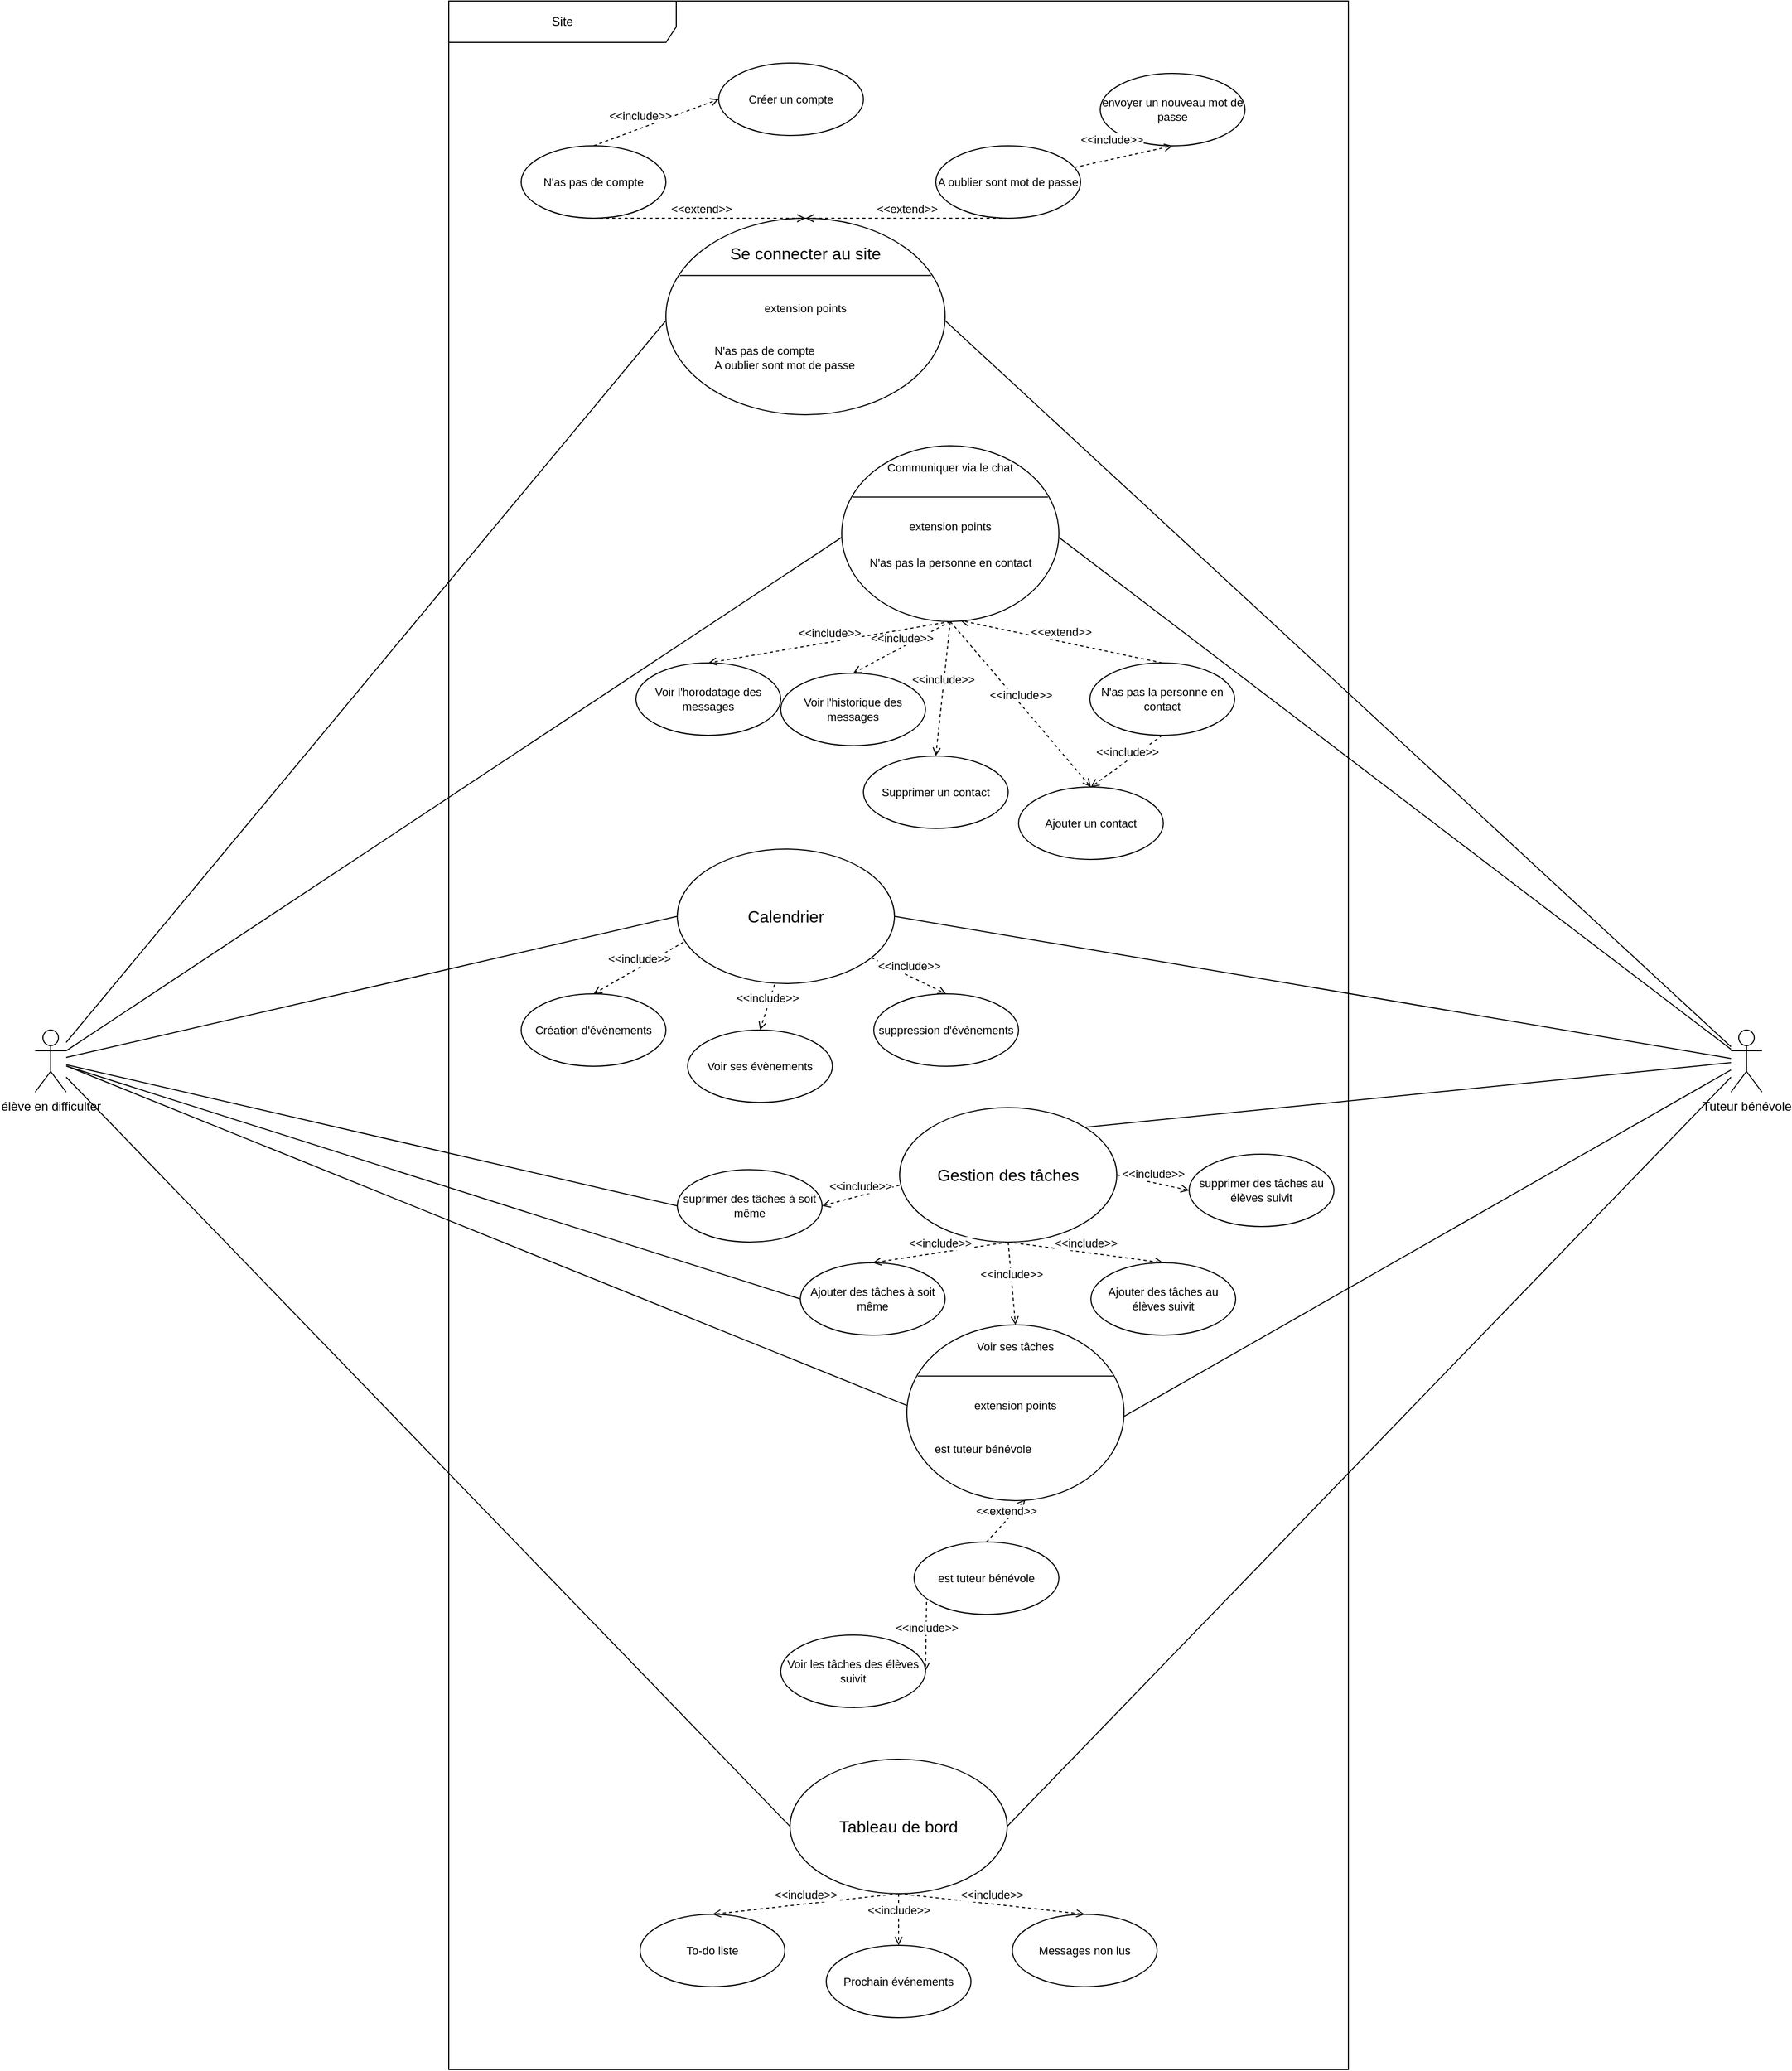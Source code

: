 <mxfile version="21.6.5" type="github">
  <diagram name="Page-1" id="kGMyGou1nUePbA4EINrC">
    <mxGraphModel dx="7209" dy="8065" grid="1" gridSize="10" guides="1" tooltips="1" connect="1" arrows="1" fold="1" page="1" pageScale="1" pageWidth="827" pageHeight="1169" math="0" shadow="0">
      <root>
        <mxCell id="0" />
        <mxCell id="1" parent="0" />
        <mxCell id="mz7fUr0vwj-igbSiduvv-72" style="edgeStyle=none;shape=connector;rounded=0;orthogonalLoop=1;jettySize=auto;html=1;labelBackgroundColor=default;strokeColor=default;fontFamily=Helvetica;fontSize=11;fontColor=default;endArrow=none;endFill=0;entryX=0;entryY=0.75;entryDx=0;entryDy=0;" parent="1" source="mz7fUr0vwj-igbSiduvv-27" target="mz7fUr0vwj-igbSiduvv-77" edge="1">
          <mxGeometry relative="1" as="geometry" />
        </mxCell>
        <mxCell id="mz7fUr0vwj-igbSiduvv-88" style="edgeStyle=none;shape=connector;rounded=0;orthogonalLoop=1;jettySize=auto;html=1;labelBackgroundColor=default;strokeColor=default;fontFamily=Helvetica;fontSize=11;fontColor=default;endArrow=none;endFill=0;entryX=0;entryY=0.75;entryDx=0;entryDy=0;" parent="1" source="mz7fUr0vwj-igbSiduvv-27" target="mz7fUr0vwj-igbSiduvv-98" edge="1">
          <mxGeometry relative="1" as="geometry">
            <mxPoint x="-4521" y="-6325" as="targetPoint" />
          </mxGeometry>
        </mxCell>
        <mxCell id="mz7fUr0vwj-igbSiduvv-108" style="edgeStyle=none;shape=connector;rounded=0;orthogonalLoop=1;jettySize=auto;html=1;entryX=0;entryY=0.5;entryDx=0;entryDy=0;labelBackgroundColor=default;strokeColor=default;fontFamily=Helvetica;fontSize=11;fontColor=default;endArrow=none;endFill=0;" parent="1" source="mz7fUr0vwj-igbSiduvv-27" target="mz7fUr0vwj-igbSiduvv-107" edge="1">
          <mxGeometry relative="1" as="geometry" />
        </mxCell>
        <mxCell id="mz7fUr0vwj-igbSiduvv-115" style="edgeStyle=none;shape=connector;rounded=0;orthogonalLoop=1;jettySize=auto;html=1;entryX=0;entryY=0.5;entryDx=0;entryDy=0;labelBackgroundColor=default;strokeColor=default;fontFamily=Helvetica;fontSize=11;fontColor=default;endArrow=none;endFill=0;" parent="1" source="mz7fUr0vwj-igbSiduvv-27" target="mz7fUr0vwj-igbSiduvv-123" edge="1">
          <mxGeometry relative="1" as="geometry" />
        </mxCell>
        <mxCell id="mz7fUr0vwj-igbSiduvv-131" style="edgeStyle=none;shape=connector;rounded=0;orthogonalLoop=1;jettySize=auto;html=1;entryX=0;entryY=0.5;entryDx=0;entryDy=0;labelBackgroundColor=default;strokeColor=default;fontFamily=Helvetica;fontSize=11;fontColor=default;endArrow=none;endFill=0;" parent="1" source="mz7fUr0vwj-igbSiduvv-27" target="mz7fUr0vwj-igbSiduvv-126" edge="1">
          <mxGeometry relative="1" as="geometry" />
        </mxCell>
        <mxCell id="PtBrqgCSeQPrA5Cdtxjb-3" style="edgeStyle=none;rounded=0;orthogonalLoop=1;jettySize=auto;html=1;entryX=0;entryY=0.5;entryDx=0;entryDy=0;endArrow=none;endFill=0;" parent="1" source="mz7fUr0vwj-igbSiduvv-27" target="7Gyq6XEsd6AoXlAxy5yO-7" edge="1">
          <mxGeometry relative="1" as="geometry" />
        </mxCell>
        <mxCell id="mz7fUr0vwj-igbSiduvv-27" value="élève en difficulter" style="shape=umlActor;verticalLabelPosition=bottom;verticalAlign=top;html=1;" parent="1" vertex="1">
          <mxGeometry x="-5391" y="-5965" width="30" height="60" as="geometry" />
        </mxCell>
        <mxCell id="mz7fUr0vwj-igbSiduvv-29" value="&lt;div&gt;Site&lt;/div&gt;" style="shape=umlFrame;whiteSpace=wrap;html=1;pointerEvents=0;width=220;height=40;connectable=0;" parent="1" vertex="1">
          <mxGeometry x="-4991" y="-6960" width="870" height="2000" as="geometry" />
        </mxCell>
        <mxCell id="mz7fUr0vwj-igbSiduvv-73" style="edgeStyle=none;shape=connector;rounded=0;orthogonalLoop=1;jettySize=auto;html=1;entryX=1;entryY=0.75;entryDx=0;entryDy=0;labelBackgroundColor=default;strokeColor=default;fontFamily=Helvetica;fontSize=11;fontColor=default;endArrow=none;endFill=0;" parent="1" source="mz7fUr0vwj-igbSiduvv-30" target="mz7fUr0vwj-igbSiduvv-77" edge="1">
          <mxGeometry relative="1" as="geometry" />
        </mxCell>
        <mxCell id="mz7fUr0vwj-igbSiduvv-89" style="edgeStyle=none;shape=connector;rounded=0;orthogonalLoop=1;jettySize=auto;html=1;entryX=1;entryY=0.75;entryDx=0;entryDy=0;labelBackgroundColor=default;strokeColor=default;fontFamily=Helvetica;fontSize=11;fontColor=default;endArrow=none;endFill=0;" parent="1" source="mz7fUr0vwj-igbSiduvv-30" target="mz7fUr0vwj-igbSiduvv-98" edge="1">
          <mxGeometry relative="1" as="geometry">
            <mxPoint x="-4381" y="-6325" as="targetPoint" />
          </mxGeometry>
        </mxCell>
        <mxCell id="mz7fUr0vwj-igbSiduvv-109" style="edgeStyle=none;shape=connector;rounded=0;orthogonalLoop=1;jettySize=auto;html=1;entryX=1;entryY=0.5;entryDx=0;entryDy=0;labelBackgroundColor=default;strokeColor=default;fontFamily=Helvetica;fontSize=11;fontColor=default;endArrow=none;endFill=0;" parent="1" source="mz7fUr0vwj-igbSiduvv-30" target="mz7fUr0vwj-igbSiduvv-107" edge="1">
          <mxGeometry relative="1" as="geometry" />
        </mxCell>
        <mxCell id="mz7fUr0vwj-igbSiduvv-132" style="edgeStyle=none;shape=connector;rounded=0;orthogonalLoop=1;jettySize=auto;html=1;entryX=1;entryY=0.5;entryDx=0;entryDy=0;labelBackgroundColor=default;strokeColor=default;fontFamily=Helvetica;fontSize=11;fontColor=default;endArrow=none;endFill=0;" parent="1" source="mz7fUr0vwj-igbSiduvv-30" target="mz7fUr0vwj-igbSiduvv-126" edge="1">
          <mxGeometry relative="1" as="geometry" />
        </mxCell>
        <mxCell id="7Gyq6XEsd6AoXlAxy5yO-11" style="rounded=0;orthogonalLoop=1;jettySize=auto;html=1;entryX=1;entryY=0.75;entryDx=0;entryDy=0;endArrow=none;endFill=0;" parent="1" source="mz7fUr0vwj-igbSiduvv-30" target="7Gyq6XEsd6AoXlAxy5yO-15" edge="1">
          <mxGeometry relative="1" as="geometry">
            <mxPoint x="-4380" y="-5605" as="targetPoint" />
          </mxGeometry>
        </mxCell>
        <mxCell id="PtBrqgCSeQPrA5Cdtxjb-2" style="edgeStyle=none;rounded=0;orthogonalLoop=1;jettySize=auto;html=1;entryX=1;entryY=0;entryDx=0;entryDy=0;endArrow=none;endFill=0;" parent="1" source="mz7fUr0vwj-igbSiduvv-30" target="mz7fUr0vwj-igbSiduvv-114" edge="1">
          <mxGeometry relative="1" as="geometry" />
        </mxCell>
        <mxCell id="mz7fUr0vwj-igbSiduvv-30" value="Tuteur bénévole" style="shape=umlActor;verticalLabelPosition=bottom;verticalAlign=top;html=1;" parent="1" vertex="1">
          <mxGeometry x="-3751" y="-5965" width="30" height="60" as="geometry" />
        </mxCell>
        <mxCell id="mz7fUr0vwj-igbSiduvv-71" value="N&#39;as pas de compte" style="ellipse;whiteSpace=wrap;html=1;fontFamily=Helvetica;fontSize=11;fontColor=default;" parent="1" vertex="1">
          <mxGeometry x="-4921" y="-6820" width="140" height="70" as="geometry" />
        </mxCell>
        <mxCell id="mz7fUr0vwj-igbSiduvv-74" value="" style="shape=ellipse;container=1;horizontal=1;horizontalStack=0;resizeParent=1;resizeParentMax=0;resizeLast=0;html=1;dashed=0;collapsible=0;fontFamily=Helvetica;fontSize=11;fontColor=default;" parent="1" vertex="1">
          <mxGeometry x="-4781" y="-6750" width="270" height="190" as="geometry" />
        </mxCell>
        <mxCell id="mz7fUr0vwj-igbSiduvv-75" value="&lt;div style=&quot;font-size: 16px;&quot;&gt;Se connecter au site&lt;br style=&quot;font-size: 16px;&quot;&gt;&lt;/div&gt;" style="html=1;strokeColor=none;fillColor=none;align=center;verticalAlign=middle;rotatable=0;whiteSpace=wrap;fontFamily=Helvetica;fontSize=16;fontColor=default;" parent="mz7fUr0vwj-igbSiduvv-74" vertex="1">
          <mxGeometry y="10" width="270" height="47.5" as="geometry" />
        </mxCell>
        <mxCell id="mz7fUr0vwj-igbSiduvv-76" value="" style="line;strokeWidth=1;fillColor=none;rotatable=0;labelPosition=right;points=[];portConstraint=eastwest;dashed=0;resizeWidth=1;fontFamily=Helvetica;fontSize=11;fontColor=default;" parent="mz7fUr0vwj-igbSiduvv-74" vertex="1">
          <mxGeometry x="13.5" y="47.5" width="243.0" height="15.833" as="geometry" />
        </mxCell>
        <mxCell id="mz7fUr0vwj-igbSiduvv-77" value="extension points" style="text;html=1;align=center;verticalAlign=middle;rotatable=0;fillColor=none;strokeColor=none;whiteSpace=wrap;fontSize=11;fontFamily=Helvetica;fontColor=default;" parent="mz7fUr0vwj-igbSiduvv-74" vertex="1">
          <mxGeometry y="63.333" width="270" height="47.5" as="geometry" />
        </mxCell>
        <mxCell id="mz7fUr0vwj-igbSiduvv-78" value="&lt;div&gt;N&#39;as pas de compte&lt;/div&gt;&lt;div&gt;A oublier sont mot de passe&lt;br&gt;&lt;/div&gt;" style="text;html=1;align=left;verticalAlign=middle;rotatable=0;spacingLeft=25;fillColor=none;strokeColor=none;whiteSpace=wrap;fontSize=11;fontFamily=Helvetica;fontColor=default;" parent="mz7fUr0vwj-igbSiduvv-74" vertex="1">
          <mxGeometry x="20" y="110.83" width="240" height="47.5" as="geometry" />
        </mxCell>
        <mxCell id="mz7fUr0vwj-igbSiduvv-82" value="&amp;lt;&amp;lt;extend&amp;gt;&amp;gt;" style="html=1;verticalAlign=bottom;labelBackgroundColor=default;endArrow=open;endFill=0;dashed=1;rounded=0;strokeColor=default;fontFamily=Helvetica;fontSize=11;fontColor=default;shape=connector;exitX=0.5;exitY=1;exitDx=0;exitDy=0;" parent="1" source="mz7fUr0vwj-igbSiduvv-71" edge="1">
          <mxGeometry x="0.013" width="160" relative="1" as="geometry">
            <mxPoint x="-4951" y="-6550" as="sourcePoint" />
            <mxPoint x="-4646" y="-6750" as="targetPoint" />
            <mxPoint as="offset" />
          </mxGeometry>
        </mxCell>
        <mxCell id="mz7fUr0vwj-igbSiduvv-83" value="&amp;lt;&amp;lt;include&amp;gt;&amp;gt;" style="html=1;verticalAlign=bottom;labelBackgroundColor=default;endArrow=open;endFill=0;dashed=1;rounded=0;strokeColor=default;fontFamily=Helvetica;fontSize=11;fontColor=default;shape=connector;exitX=0.5;exitY=0;exitDx=0;exitDy=0;entryX=0;entryY=0.5;entryDx=0;entryDy=0;" parent="1" source="mz7fUr0vwj-igbSiduvv-71" target="mz7fUr0vwj-igbSiduvv-84" edge="1">
          <mxGeometry x="-0.232" y="3" width="160" relative="1" as="geometry">
            <mxPoint x="-4691" y="-6830" as="sourcePoint" />
            <mxPoint x="-4631" y="-6950" as="targetPoint" />
            <mxPoint as="offset" />
          </mxGeometry>
        </mxCell>
        <mxCell id="mz7fUr0vwj-igbSiduvv-84" value="Créer un compte" style="ellipse;whiteSpace=wrap;html=1;fontFamily=Helvetica;fontSize=11;fontColor=default;" parent="1" vertex="1">
          <mxGeometry x="-4730" y="-6900" width="140" height="70" as="geometry" />
        </mxCell>
        <mxCell id="mz7fUr0vwj-igbSiduvv-85" value="A oublier sont mot de passe" style="ellipse;whiteSpace=wrap;html=1;fontFamily=Helvetica;fontSize=11;fontColor=default;" parent="1" vertex="1">
          <mxGeometry x="-4520" y="-6820" width="140" height="70" as="geometry" />
        </mxCell>
        <mxCell id="mz7fUr0vwj-igbSiduvv-86" value="&amp;lt;&amp;lt;extend&amp;gt;&amp;gt;" style="html=1;verticalAlign=bottom;labelBackgroundColor=default;endArrow=open;endFill=0;dashed=1;rounded=0;strokeColor=default;fontFamily=Helvetica;fontSize=11;fontColor=default;shape=connector;entryX=0.5;entryY=0;entryDx=0;entryDy=0;exitX=0.5;exitY=1;exitDx=0;exitDy=0;" parent="1" source="mz7fUr0vwj-igbSiduvv-85" target="mz7fUr0vwj-igbSiduvv-74" edge="1">
          <mxGeometry width="160" relative="1" as="geometry">
            <mxPoint x="-4531" y="-6790" as="sourcePoint" />
            <mxPoint x="-4500" y="-6726" as="targetPoint" />
          </mxGeometry>
        </mxCell>
        <mxCell id="mz7fUr0vwj-igbSiduvv-90" value="N&#39;as pas la personne en contact" style="ellipse;whiteSpace=wrap;html=1;fontFamily=Helvetica;fontSize=11;fontColor=default;" parent="1" vertex="1">
          <mxGeometry x="-4371" y="-6320" width="140" height="70" as="geometry" />
        </mxCell>
        <mxCell id="mz7fUr0vwj-igbSiduvv-91" value="Voir l&#39;historique des messages" style="ellipse;whiteSpace=wrap;html=1;fontFamily=Helvetica;fontSize=11;fontColor=default;" parent="1" vertex="1">
          <mxGeometry x="-4670" y="-6310" width="140" height="70" as="geometry" />
        </mxCell>
        <mxCell id="mz7fUr0vwj-igbSiduvv-92" value="&amp;lt;&amp;lt;include&amp;gt;&amp;gt;" style="html=1;verticalAlign=bottom;labelBackgroundColor=default;endArrow=open;endFill=0;dashed=1;rounded=0;strokeColor=default;fontFamily=Helvetica;fontSize=11;fontColor=default;shape=connector;exitX=0.5;exitY=1;exitDx=0;exitDy=0;entryX=0.5;entryY=0;entryDx=0;entryDy=0;" parent="1" source="mz7fUr0vwj-igbSiduvv-95" target="mz7fUr0vwj-igbSiduvv-91" edge="1">
          <mxGeometry width="160" relative="1" as="geometry">
            <mxPoint x="-4501" y="-6410" as="sourcePoint" />
            <mxPoint x="-4471" y="-6320" as="targetPoint" />
          </mxGeometry>
        </mxCell>
        <mxCell id="mz7fUr0vwj-igbSiduvv-93" value="&amp;lt;&amp;lt;extend&amp;gt;&amp;gt;" style="html=1;verticalAlign=bottom;labelBackgroundColor=default;endArrow=open;endFill=0;dashed=1;rounded=0;strokeColor=default;fontFamily=Helvetica;fontSize=11;fontColor=default;shape=connector;exitX=0.5;exitY=0;exitDx=0;exitDy=0;entryX=0.546;entryY=0.994;entryDx=0;entryDy=0;entryPerimeter=0;" parent="1" source="mz7fUr0vwj-igbSiduvv-90" target="mz7fUr0vwj-igbSiduvv-95" edge="1">
          <mxGeometry width="160" relative="1" as="geometry">
            <mxPoint x="-4451" y="-6350" as="sourcePoint" />
            <mxPoint x="-4501" y="-6410" as="targetPoint" />
          </mxGeometry>
        </mxCell>
        <mxCell id="mz7fUr0vwj-igbSiduvv-94" value="Ajouter un contact" style="ellipse;whiteSpace=wrap;html=1;fontFamily=Helvetica;fontSize=11;fontColor=default;" parent="1" vertex="1">
          <mxGeometry x="-4440" y="-6200" width="140" height="70" as="geometry" />
        </mxCell>
        <mxCell id="mz7fUr0vwj-igbSiduvv-95" value="" style="shape=ellipse;container=1;horizontal=1;horizontalStack=0;resizeParent=1;resizeParentMax=0;resizeLast=0;html=1;dashed=0;collapsible=0;fontFamily=Helvetica;fontSize=11;fontColor=default;" parent="1" vertex="1">
          <mxGeometry x="-4611" y="-6530" width="210" height="170" as="geometry" />
        </mxCell>
        <mxCell id="mz7fUr0vwj-igbSiduvv-96" value="Communiquer via le chat" style="html=1;strokeColor=none;fillColor=none;align=center;verticalAlign=middle;rotatable=0;whiteSpace=wrap;fontFamily=Helvetica;fontSize=11;fontColor=default;" parent="mz7fUr0vwj-igbSiduvv-95" vertex="1">
          <mxGeometry width="210" height="42.5" as="geometry" />
        </mxCell>
        <mxCell id="mz7fUr0vwj-igbSiduvv-97" value="" style="line;strokeWidth=1;fillColor=none;rotatable=0;labelPosition=right;points=[];portConstraint=eastwest;dashed=0;resizeWidth=1;fontFamily=Helvetica;fontSize=11;fontColor=default;" parent="mz7fUr0vwj-igbSiduvv-95" vertex="1">
          <mxGeometry x="10.5" y="42.5" width="189" height="14.167" as="geometry" />
        </mxCell>
        <mxCell id="mz7fUr0vwj-igbSiduvv-98" value="extension points" style="text;html=1;align=center;verticalAlign=middle;rotatable=0;fillColor=none;strokeColor=none;whiteSpace=wrap;fontSize=11;fontFamily=Helvetica;fontColor=default;" parent="mz7fUr0vwj-igbSiduvv-95" vertex="1">
          <mxGeometry y="56.667" width="210" height="42.5" as="geometry" />
        </mxCell>
        <mxCell id="mz7fUr0vwj-igbSiduvv-99" value="&lt;div&gt;N&#39;as pas la personne en contact&lt;/div&gt;&lt;div&gt;&lt;br&gt;&lt;/div&gt;" style="text;html=1;align=left;verticalAlign=middle;rotatable=0;spacingLeft=25;fillColor=none;strokeColor=none;whiteSpace=wrap;fontSize=11;fontFamily=Helvetica;fontColor=default;" parent="mz7fUr0vwj-igbSiduvv-95" vertex="1">
          <mxGeometry y="99.167" width="210" height="42.5" as="geometry" />
        </mxCell>
        <mxCell id="mz7fUr0vwj-igbSiduvv-100" value="&amp;lt;&amp;lt;include&amp;gt;&amp;gt;" style="html=1;verticalAlign=bottom;labelBackgroundColor=default;endArrow=open;endFill=0;dashed=1;rounded=0;strokeColor=default;fontFamily=Helvetica;fontSize=11;fontColor=default;shape=connector;exitX=0.5;exitY=1;exitDx=0;exitDy=0;entryX=0.5;entryY=0;entryDx=0;entryDy=0;" parent="1" source="mz7fUr0vwj-igbSiduvv-90" target="mz7fUr0vwj-igbSiduvv-94" edge="1">
          <mxGeometry width="160" relative="1" as="geometry">
            <mxPoint x="-4356" y="-6195" as="sourcePoint" />
            <mxPoint x="-4461" y="-6105" as="targetPoint" />
          </mxGeometry>
        </mxCell>
        <mxCell id="mz7fUr0vwj-igbSiduvv-101" value="&amp;lt;&amp;lt;include&amp;gt;&amp;gt;" style="html=1;verticalAlign=bottom;labelBackgroundColor=default;endArrow=open;endFill=0;dashed=1;rounded=0;strokeColor=default;fontFamily=Helvetica;fontSize=11;fontColor=default;shape=connector;exitX=0.5;exitY=1;exitDx=0;exitDy=0;entryX=0.5;entryY=0;entryDx=0;entryDy=0;" parent="1" source="mz7fUr0vwj-igbSiduvv-95" target="mz7fUr0vwj-igbSiduvv-94" edge="1">
          <mxGeometry width="160" relative="1" as="geometry">
            <mxPoint x="-4271" y="-6240" as="sourcePoint" />
            <mxPoint x="-4461" y="-6250" as="targetPoint" />
          </mxGeometry>
        </mxCell>
        <mxCell id="mz7fUr0vwj-igbSiduvv-102" value="Supprimer un contact" style="ellipse;whiteSpace=wrap;html=1;fontFamily=Helvetica;fontSize=11;fontColor=default;" parent="1" vertex="1">
          <mxGeometry x="-4590" y="-6230" width="140" height="70" as="geometry" />
        </mxCell>
        <mxCell id="mz7fUr0vwj-igbSiduvv-103" value="&amp;lt;&amp;lt;include&amp;gt;&amp;gt;" style="html=1;verticalAlign=bottom;labelBackgroundColor=default;endArrow=open;endFill=0;dashed=1;rounded=0;strokeColor=default;fontFamily=Helvetica;fontSize=11;fontColor=default;shape=connector;exitX=0.5;exitY=1;exitDx=0;exitDy=0;entryX=0.5;entryY=0;entryDx=0;entryDy=0;" parent="1" source="mz7fUr0vwj-igbSiduvv-95" target="mz7fUr0vwj-igbSiduvv-102" edge="1">
          <mxGeometry width="160" relative="1" as="geometry">
            <mxPoint x="-4271" y="-6240" as="sourcePoint" />
            <mxPoint x="-4461" y="-6250" as="targetPoint" />
          </mxGeometry>
        </mxCell>
        <mxCell id="mz7fUr0vwj-igbSiduvv-107" value="Calendrier" style="ellipse;whiteSpace=wrap;html=1;fontFamily=Helvetica;fontSize=16;fontColor=default;" parent="1" vertex="1">
          <mxGeometry x="-4770" y="-6140" width="210" height="130" as="geometry" />
        </mxCell>
        <mxCell id="mz7fUr0vwj-igbSiduvv-110" value="&lt;div&gt;Création d&#39;évènements&lt;/div&gt;" style="ellipse;whiteSpace=wrap;html=1;fontFamily=Helvetica;fontSize=11;fontColor=default;" parent="1" vertex="1">
          <mxGeometry x="-4921" y="-6000" width="140" height="70" as="geometry" />
        </mxCell>
        <mxCell id="mz7fUr0vwj-igbSiduvv-111" value="&amp;lt;&amp;lt;include&amp;gt;&amp;gt;" style="html=1;verticalAlign=bottom;labelBackgroundColor=default;endArrow=open;endFill=0;dashed=1;rounded=0;strokeColor=default;fontFamily=Helvetica;fontSize=11;fontColor=default;shape=connector;exitX=0.029;exitY=0.692;exitDx=0;exitDy=0;entryX=0.5;entryY=0;entryDx=0;entryDy=0;exitPerimeter=0;" parent="1" source="mz7fUr0vwj-igbSiduvv-107" target="mz7fUr0vwj-igbSiduvv-110" edge="1">
          <mxGeometry x="-0.004" width="160" relative="1" as="geometry">
            <mxPoint x="-4956" y="-5816" as="sourcePoint" />
            <mxPoint x="-4941" y="-5770" as="targetPoint" />
            <mxPoint as="offset" />
          </mxGeometry>
        </mxCell>
        <mxCell id="mz7fUr0vwj-igbSiduvv-114" value="Gestion des tâches" style="ellipse;whiteSpace=wrap;html=1;fontFamily=Helvetica;fontSize=16;fontColor=default;" parent="1" vertex="1">
          <mxGeometry x="-4555" y="-5890" width="210" height="130" as="geometry" />
        </mxCell>
        <mxCell id="mz7fUr0vwj-igbSiduvv-122" value="&amp;lt;&amp;lt;include&amp;gt;&amp;gt;" style="html=1;verticalAlign=bottom;labelBackgroundColor=default;endArrow=open;endFill=0;dashed=1;rounded=0;strokeColor=default;fontFamily=Helvetica;fontSize=11;fontColor=default;shape=connector;entryX=0.5;entryY=0;entryDx=0;entryDy=0;exitX=0.5;exitY=1;exitDx=0;exitDy=0;" parent="1" source="mz7fUr0vwj-igbSiduvv-114" target="mz7fUr0vwj-igbSiduvv-124" edge="1">
          <mxGeometry width="160" relative="1" as="geometry">
            <mxPoint x="-4550" y="-5550" as="sourcePoint" />
            <mxPoint x="-4155.0" y="-5630" as="targetPoint" />
          </mxGeometry>
        </mxCell>
        <mxCell id="mz7fUr0vwj-igbSiduvv-123" value="Ajouter des tâches à soit même" style="ellipse;whiteSpace=wrap;html=1;fontFamily=Helvetica;fontSize=11;fontColor=default;" parent="1" vertex="1">
          <mxGeometry x="-4651" y="-5740" width="140" height="70" as="geometry" />
        </mxCell>
        <mxCell id="mz7fUr0vwj-igbSiduvv-124" value="Ajouter des tâches au élèves suivit" style="ellipse;whiteSpace=wrap;html=1;fontFamily=Helvetica;fontSize=11;fontColor=default;" parent="1" vertex="1">
          <mxGeometry x="-4370" y="-5740" width="140" height="70" as="geometry" />
        </mxCell>
        <mxCell id="mz7fUr0vwj-igbSiduvv-125" value="&amp;lt;&amp;lt;include&amp;gt;&amp;gt;" style="html=1;verticalAlign=bottom;labelBackgroundColor=default;endArrow=open;endFill=0;dashed=1;rounded=0;strokeColor=default;fontFamily=Helvetica;fontSize=11;fontColor=default;shape=connector;entryX=0.5;entryY=0;entryDx=0;entryDy=0;exitX=0.5;exitY=1;exitDx=0;exitDy=0;" parent="1" source="mz7fUr0vwj-igbSiduvv-114" target="mz7fUr0vwj-igbSiduvv-123" edge="1">
          <mxGeometry width="160" relative="1" as="geometry">
            <mxPoint x="-4520" y="-5585" as="sourcePoint" />
            <mxPoint x="-4350" y="-5505" as="targetPoint" />
          </mxGeometry>
        </mxCell>
        <mxCell id="mz7fUr0vwj-igbSiduvv-126" value="Tableau de bord" style="ellipse;whiteSpace=wrap;html=1;fontFamily=Helvetica;fontSize=16;fontColor=default;" parent="1" vertex="1">
          <mxGeometry x="-4661" y="-5260" width="210" height="130" as="geometry" />
        </mxCell>
        <mxCell id="mz7fUr0vwj-igbSiduvv-133" value="To-do liste" style="ellipse;whiteSpace=wrap;html=1;fontFamily=Helvetica;fontSize=11;fontColor=default;" parent="1" vertex="1">
          <mxGeometry x="-4806" y="-5110" width="140" height="70" as="geometry" />
        </mxCell>
        <mxCell id="mz7fUr0vwj-igbSiduvv-134" value="&amp;lt;&amp;lt;include&amp;gt;&amp;gt;" style="html=1;verticalAlign=bottom;labelBackgroundColor=default;endArrow=open;endFill=0;dashed=1;rounded=0;strokeColor=default;fontFamily=Helvetica;fontSize=11;fontColor=default;shape=connector;entryX=0.5;entryY=0;entryDx=0;entryDy=0;exitX=0.5;exitY=1;exitDx=0;exitDy=0;" parent="1" source="mz7fUr0vwj-igbSiduvv-126" target="mz7fUr0vwj-igbSiduvv-133" edge="1">
          <mxGeometry width="160" relative="1" as="geometry">
            <mxPoint x="-4756" y="-5120" as="sourcePoint" />
            <mxPoint x="-4766" y="-5000" as="targetPoint" />
          </mxGeometry>
        </mxCell>
        <mxCell id="mz7fUr0vwj-igbSiduvv-135" value="Prochain événements" style="ellipse;whiteSpace=wrap;html=1;fontFamily=Helvetica;fontSize=11;fontColor=default;" parent="1" vertex="1">
          <mxGeometry x="-4626" y="-5080" width="140" height="70" as="geometry" />
        </mxCell>
        <mxCell id="mz7fUr0vwj-igbSiduvv-136" value="&amp;lt;&amp;lt;include&amp;gt;&amp;gt;" style="html=1;verticalAlign=bottom;labelBackgroundColor=default;endArrow=open;endFill=0;dashed=1;rounded=0;strokeColor=default;fontFamily=Helvetica;fontSize=11;fontColor=default;shape=connector;entryX=0.5;entryY=0;entryDx=0;entryDy=0;exitX=0.5;exitY=1;exitDx=0;exitDy=0;" parent="1" source="mz7fUr0vwj-igbSiduvv-126" target="mz7fUr0vwj-igbSiduvv-135" edge="1">
          <mxGeometry width="160" relative="1" as="geometry">
            <mxPoint x="-4621" y="-5090" as="sourcePoint" />
            <mxPoint x="-4631" y="-4970" as="targetPoint" />
          </mxGeometry>
        </mxCell>
        <mxCell id="mz7fUr0vwj-igbSiduvv-137" value="Messages non lus" style="ellipse;whiteSpace=wrap;html=1;fontFamily=Helvetica;fontSize=11;fontColor=default;" parent="1" vertex="1">
          <mxGeometry x="-4446" y="-5110" width="140" height="70" as="geometry" />
        </mxCell>
        <mxCell id="mz7fUr0vwj-igbSiduvv-138" value="&amp;lt;&amp;lt;include&amp;gt;&amp;gt;" style="html=1;verticalAlign=bottom;labelBackgroundColor=default;endArrow=open;endFill=0;dashed=1;rounded=0;strokeColor=default;fontFamily=Helvetica;fontSize=11;fontColor=default;shape=connector;entryX=0.5;entryY=0;entryDx=0;entryDy=0;exitX=0.5;exitY=1;exitDx=0;exitDy=0;" parent="1" source="mz7fUr0vwj-igbSiduvv-126" target="mz7fUr0vwj-igbSiduvv-137" edge="1">
          <mxGeometry width="160" relative="1" as="geometry">
            <mxPoint x="-4411" y="-5080" as="sourcePoint" />
            <mxPoint x="-4421" y="-4960" as="targetPoint" />
          </mxGeometry>
        </mxCell>
        <mxCell id="4Mpj3EFvp5IDbKv1Nh6n-1" value="envoyer un nouveau mot de passe" style="ellipse;whiteSpace=wrap;html=1;fontFamily=Helvetica;fontSize=11;fontColor=default;" parent="1" vertex="1">
          <mxGeometry x="-4361" y="-6890" width="140" height="70" as="geometry" />
        </mxCell>
        <mxCell id="4Mpj3EFvp5IDbKv1Nh6n-3" value="&amp;lt;&amp;lt;include&amp;gt;&amp;gt;" style="html=1;verticalAlign=bottom;labelBackgroundColor=default;endArrow=open;endFill=0;dashed=1;rounded=0;strokeColor=default;fontFamily=Helvetica;fontSize=11;fontColor=default;shape=connector;entryX=0.5;entryY=1;entryDx=0;entryDy=0;" parent="1" source="mz7fUr0vwj-igbSiduvv-85" target="4Mpj3EFvp5IDbKv1Nh6n-1" edge="1">
          <mxGeometry x="-0.191" y="10" width="160" relative="1" as="geometry">
            <mxPoint x="-4691" y="-6830" as="sourcePoint" />
            <mxPoint x="-4631" y="-6950" as="targetPoint" />
            <mxPoint as="offset" />
          </mxGeometry>
        </mxCell>
        <mxCell id="PegdvL3NnOvwOlasfFJZ-1" value="Voir l&#39;horodatage des messages" style="ellipse;whiteSpace=wrap;html=1;fontFamily=Helvetica;fontSize=11;fontColor=default;" parent="1" vertex="1">
          <mxGeometry x="-4810" y="-6320" width="140" height="70" as="geometry" />
        </mxCell>
        <mxCell id="PegdvL3NnOvwOlasfFJZ-2" value="&amp;lt;&amp;lt;include&amp;gt;&amp;gt;" style="html=1;verticalAlign=bottom;labelBackgroundColor=default;endArrow=open;endFill=0;dashed=1;rounded=0;strokeColor=default;fontFamily=Helvetica;fontSize=11;fontColor=default;shape=connector;exitX=0.5;exitY=1;exitDx=0;exitDy=0;entryX=0.5;entryY=0;entryDx=0;entryDy=0;" parent="1" source="mz7fUr0vwj-igbSiduvv-95" target="PegdvL3NnOvwOlasfFJZ-1" edge="1">
          <mxGeometry width="160" relative="1" as="geometry">
            <mxPoint x="-4611" y="-6370" as="sourcePoint" />
            <mxPoint x="-4705" y="-6320" as="targetPoint" />
          </mxGeometry>
        </mxCell>
        <mxCell id="PegdvL3NnOvwOlasfFJZ-3" value="Voir ses évènements" style="ellipse;whiteSpace=wrap;html=1;fontFamily=Helvetica;fontSize=11;fontColor=default;" parent="1" vertex="1">
          <mxGeometry x="-4760" y="-5965" width="140" height="70" as="geometry" />
        </mxCell>
        <mxCell id="PegdvL3NnOvwOlasfFJZ-4" value="&amp;lt;&amp;lt;include&amp;gt;&amp;gt;" style="html=1;verticalAlign=bottom;labelBackgroundColor=default;endArrow=open;endFill=0;dashed=1;rounded=0;strokeColor=default;fontFamily=Helvetica;fontSize=11;fontColor=default;shape=connector;exitX=0.448;exitY=1.008;exitDx=0;exitDy=0;entryX=0.5;entryY=0;entryDx=0;entryDy=0;exitPerimeter=0;" parent="1" source="mz7fUr0vwj-igbSiduvv-107" target="PegdvL3NnOvwOlasfFJZ-3" edge="1">
          <mxGeometry width="160" relative="1" as="geometry">
            <mxPoint x="-4490.09" y="-5999.96" as="sourcePoint" />
            <mxPoint x="-4577.09" y="-5949.96" as="targetPoint" />
            <mxPoint as="offset" />
          </mxGeometry>
        </mxCell>
        <mxCell id="7Gyq6XEsd6AoXlAxy5yO-1" value="suppression d&#39;évènements" style="ellipse;whiteSpace=wrap;html=1;fontFamily=Helvetica;fontSize=11;fontColor=default;" parent="1" vertex="1">
          <mxGeometry x="-4580" y="-6000" width="140" height="70" as="geometry" />
        </mxCell>
        <mxCell id="7Gyq6XEsd6AoXlAxy5yO-2" value="&amp;lt;&amp;lt;include&amp;gt;&amp;gt;" style="html=1;verticalAlign=bottom;labelBackgroundColor=default;endArrow=open;endFill=0;dashed=1;rounded=0;strokeColor=default;fontFamily=Helvetica;fontSize=11;fontColor=default;shape=connector;entryX=0.5;entryY=0;entryDx=0;entryDy=0;" parent="1" source="mz7fUr0vwj-igbSiduvv-107" target="7Gyq6XEsd6AoXlAxy5yO-1" edge="1">
          <mxGeometry x="-0.004" width="160" relative="1" as="geometry">
            <mxPoint x="-4473" y="-6060" as="sourcePoint" />
            <mxPoint x="-4560" y="-6010" as="targetPoint" />
            <mxPoint as="offset" />
          </mxGeometry>
        </mxCell>
        <mxCell id="7Gyq6XEsd6AoXlAxy5yO-5" value="&amp;lt;&amp;lt;include&amp;gt;&amp;gt;" style="html=1;verticalAlign=bottom;labelBackgroundColor=default;endArrow=open;endFill=0;dashed=1;rounded=0;strokeColor=default;fontFamily=Helvetica;fontSize=11;fontColor=default;shape=connector;entryX=0.5;entryY=0;entryDx=0;entryDy=0;exitX=0.5;exitY=1;exitDx=0;exitDy=0;" parent="1" source="mz7fUr0vwj-igbSiduvv-114" target="7Gyq6XEsd6AoXlAxy5yO-13" edge="1">
          <mxGeometry width="160" relative="1" as="geometry">
            <mxPoint x="-4357.5" y="-5720" as="sourcePoint" />
            <mxPoint x="-4450" y="-5640" as="targetPoint" />
          </mxGeometry>
        </mxCell>
        <mxCell id="7Gyq6XEsd6AoXlAxy5yO-6" style="edgeStyle=none;shape=connector;rounded=0;orthogonalLoop=1;jettySize=auto;html=1;entryX=0;entryY=0.5;entryDx=0;entryDy=0;labelBackgroundColor=default;strokeColor=default;fontFamily=Helvetica;fontSize=11;fontColor=default;endArrow=none;endFill=0;" parent="1" target="7Gyq6XEsd6AoXlAxy5yO-15" edge="1">
          <mxGeometry relative="1" as="geometry">
            <mxPoint x="-5360" y="-5930" as="sourcePoint" />
            <mxPoint x="-4520" y="-5605" as="targetPoint" />
          </mxGeometry>
        </mxCell>
        <mxCell id="7Gyq6XEsd6AoXlAxy5yO-7" value="suprimer des tâches à soit même" style="ellipse;whiteSpace=wrap;html=1;fontFamily=Helvetica;fontSize=11;fontColor=default;" parent="1" vertex="1">
          <mxGeometry x="-4770" y="-5830" width="140" height="70" as="geometry" />
        </mxCell>
        <mxCell id="7Gyq6XEsd6AoXlAxy5yO-8" value="&amp;lt;&amp;lt;include&amp;gt;&amp;gt;" style="html=1;verticalAlign=bottom;labelBackgroundColor=default;endArrow=open;endFill=0;dashed=1;rounded=0;strokeColor=default;fontFamily=Helvetica;fontSize=11;fontColor=default;shape=connector;entryX=1;entryY=0.5;entryDx=0;entryDy=0;exitX=0;exitY=0.577;exitDx=0;exitDy=0;exitPerimeter=0;" parent="1" source="mz7fUr0vwj-igbSiduvv-114" target="7Gyq6XEsd6AoXlAxy5yO-7" edge="1">
          <mxGeometry width="160" relative="1" as="geometry">
            <mxPoint x="-4450" y="-5790" as="sourcePoint" />
            <mxPoint x="-4591" y="-5780" as="targetPoint" />
          </mxGeometry>
        </mxCell>
        <mxCell id="7Gyq6XEsd6AoXlAxy5yO-9" value="supprimer des tâches au élèves suivit" style="ellipse;whiteSpace=wrap;html=1;fontFamily=Helvetica;fontSize=11;fontColor=default;" parent="1" vertex="1">
          <mxGeometry x="-4275" y="-5845" width="140" height="70" as="geometry" />
        </mxCell>
        <mxCell id="7Gyq6XEsd6AoXlAxy5yO-10" value="&amp;lt;&amp;lt;include&amp;gt;&amp;gt;" style="html=1;verticalAlign=bottom;labelBackgroundColor=default;endArrow=open;endFill=0;dashed=1;rounded=0;strokeColor=default;fontFamily=Helvetica;fontSize=11;fontColor=default;shape=connector;entryX=0;entryY=0.5;entryDx=0;entryDy=0;exitX=1;exitY=0.5;exitDx=0;exitDy=0;" parent="1" source="mz7fUr0vwj-igbSiduvv-114" target="7Gyq6XEsd6AoXlAxy5yO-9" edge="1">
          <mxGeometry width="160" relative="1" as="geometry">
            <mxPoint x="-4380" y="-5895" as="sourcePoint" />
            <mxPoint x="-4220" y="-5885" as="targetPoint" />
          </mxGeometry>
        </mxCell>
        <mxCell id="7Gyq6XEsd6AoXlAxy5yO-12" value="" style="shape=ellipse;container=1;horizontal=1;horizontalStack=0;resizeParent=1;resizeParentMax=0;resizeLast=0;html=1;dashed=0;collapsible=0;fontFamily=Helvetica;fontSize=11;fontColor=default;" parent="1" vertex="1">
          <mxGeometry x="-4548" y="-5680" width="210" height="170" as="geometry" />
        </mxCell>
        <mxCell id="7Gyq6XEsd6AoXlAxy5yO-13" value="Voir ses tâches" style="html=1;strokeColor=none;fillColor=none;align=center;verticalAlign=middle;rotatable=0;whiteSpace=wrap;fontFamily=Helvetica;fontSize=11;fontColor=default;" parent="7Gyq6XEsd6AoXlAxy5yO-12" vertex="1">
          <mxGeometry width="210" height="42.5" as="geometry" />
        </mxCell>
        <mxCell id="7Gyq6XEsd6AoXlAxy5yO-14" value="" style="line;strokeWidth=1;fillColor=none;rotatable=0;labelPosition=right;points=[];portConstraint=eastwest;dashed=0;resizeWidth=1;fontFamily=Helvetica;fontSize=11;fontColor=default;" parent="7Gyq6XEsd6AoXlAxy5yO-12" vertex="1">
          <mxGeometry x="10.5" y="42.5" width="189" height="14.167" as="geometry" />
        </mxCell>
        <mxCell id="7Gyq6XEsd6AoXlAxy5yO-15" value="extension points" style="text;html=1;align=center;verticalAlign=middle;rotatable=0;fillColor=none;strokeColor=none;whiteSpace=wrap;fontSize=11;fontFamily=Helvetica;fontColor=default;" parent="7Gyq6XEsd6AoXlAxy5yO-12" vertex="1">
          <mxGeometry y="56.667" width="210" height="42.5" as="geometry" />
        </mxCell>
        <mxCell id="7Gyq6XEsd6AoXlAxy5yO-16" value="est tuteur bénévole" style="text;html=1;align=left;verticalAlign=middle;rotatable=0;spacingLeft=25;fillColor=none;strokeColor=none;whiteSpace=wrap;fontSize=11;fontFamily=Helvetica;fontColor=default;" parent="7Gyq6XEsd6AoXlAxy5yO-12" vertex="1">
          <mxGeometry y="99.167" width="210" height="42.5" as="geometry" />
        </mxCell>
        <mxCell id="7Gyq6XEsd6AoXlAxy5yO-17" value="est tuteur bénévole" style="ellipse;whiteSpace=wrap;html=1;fontFamily=Helvetica;fontSize=11;fontColor=default;" parent="1" vertex="1">
          <mxGeometry x="-4541" y="-5470" width="140" height="70" as="geometry" />
        </mxCell>
        <mxCell id="7Gyq6XEsd6AoXlAxy5yO-19" value="&amp;lt;&amp;lt;extend&amp;gt;&amp;gt;" style="html=1;verticalAlign=bottom;labelBackgroundColor=default;endArrow=open;endFill=0;dashed=1;rounded=0;strokeColor=default;fontFamily=Helvetica;fontSize=11;fontColor=default;shape=connector;exitX=0.5;exitY=0;exitDx=0;exitDy=0;entryX=0.546;entryY=0.994;entryDx=0;entryDy=0;entryPerimeter=0;" parent="1" source="7Gyq6XEsd6AoXlAxy5yO-17" target="7Gyq6XEsd6AoXlAxy5yO-12" edge="1">
          <mxGeometry width="160" relative="1" as="geometry">
            <mxPoint x="-4501" y="-5389" as="sourcePoint" />
            <mxPoint x="-4551" y="-5449" as="targetPoint" />
          </mxGeometry>
        </mxCell>
        <mxCell id="7Gyq6XEsd6AoXlAxy5yO-20" value="&amp;lt;&amp;lt;include&amp;gt;&amp;gt;" style="html=1;verticalAlign=bottom;labelBackgroundColor=default;endArrow=open;endFill=0;dashed=1;rounded=0;strokeColor=default;fontFamily=Helvetica;fontSize=11;fontColor=default;shape=connector;entryX=1;entryY=0.5;entryDx=0;entryDy=0;exitX=0.086;exitY=0.829;exitDx=0;exitDy=0;exitPerimeter=0;" parent="1" source="7Gyq6XEsd6AoXlAxy5yO-17" target="7Gyq6XEsd6AoXlAxy5yO-21" edge="1">
          <mxGeometry width="160" relative="1" as="geometry">
            <mxPoint x="-4710" y="-5519" as="sourcePoint" />
            <mxPoint x="-4460" y="-5410" as="targetPoint" />
          </mxGeometry>
        </mxCell>
        <mxCell id="7Gyq6XEsd6AoXlAxy5yO-21" value="Voir les tâches des élèves suivit" style="ellipse;whiteSpace=wrap;html=1;fontFamily=Helvetica;fontSize=11;fontColor=default;" parent="1" vertex="1">
          <mxGeometry x="-4670" y="-5380" width="140" height="70" as="geometry" />
        </mxCell>
      </root>
    </mxGraphModel>
  </diagram>
</mxfile>
